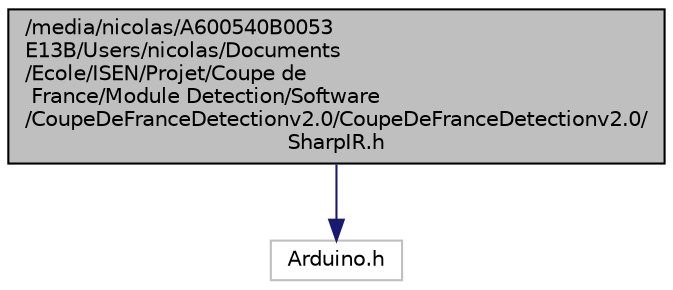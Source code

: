 digraph "/media/nicolas/A600540B0053E13B/Users/nicolas/Documents/Ecole/ISEN/Projet/Coupe de France/Module Detection/Software/CoupeDeFranceDetectionv2.0/CoupeDeFranceDetectionv2.0/SharpIR.h"
{
  edge [fontname="Helvetica",fontsize="10",labelfontname="Helvetica",labelfontsize="10"];
  node [fontname="Helvetica",fontsize="10",shape=record];
  Node1 [label="/media/nicolas/A600540B0053\lE13B/Users/nicolas/Documents\l/Ecole/ISEN/Projet/Coupe de\l France/Module Detection/Software\l/CoupeDeFranceDetectionv2.0/CoupeDeFranceDetectionv2.0/\lSharpIR.h",height=0.2,width=0.4,color="black", fillcolor="grey75", style="filled" fontcolor="black"];
  Node1 -> Node2 [color="midnightblue",fontsize="10",style="solid",fontname="Helvetica"];
  Node2 [label="Arduino.h",height=0.2,width=0.4,color="grey75", fillcolor="white", style="filled"];
}
